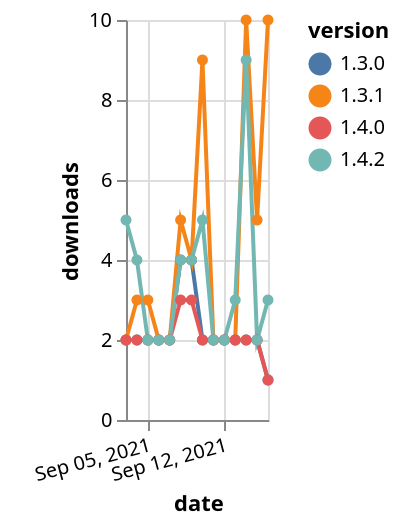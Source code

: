 {"$schema": "https://vega.github.io/schema/vega-lite/v5.json", "description": "A simple bar chart with embedded data.", "data": {"values": [{"date": "2021-09-03", "total": 3383, "delta": 2, "version": "1.3.0"}, {"date": "2021-09-04", "total": 3385, "delta": 2, "version": "1.3.0"}, {"date": "2021-09-05", "total": 3387, "delta": 2, "version": "1.3.0"}, {"date": "2021-09-06", "total": 3389, "delta": 2, "version": "1.3.0"}, {"date": "2021-09-07", "total": 3391, "delta": 2, "version": "1.3.0"}, {"date": "2021-09-08", "total": 3395, "delta": 4, "version": "1.3.0"}, {"date": "2021-09-09", "total": 3399, "delta": 4, "version": "1.3.0"}, {"date": "2021-09-10", "total": 3401, "delta": 2, "version": "1.3.0"}, {"date": "2021-09-11", "total": 3403, "delta": 2, "version": "1.3.0"}, {"date": "2021-09-12", "total": 3405, "delta": 2, "version": "1.3.0"}, {"date": "2021-09-13", "total": 3407, "delta": 2, "version": "1.3.0"}, {"date": "2021-09-14", "total": 3409, "delta": 2, "version": "1.3.0"}, {"date": "2021-09-15", "total": 3411, "delta": 2, "version": "1.3.0"}, {"date": "2021-09-16", "total": 3412, "delta": 1, "version": "1.3.0"}, {"date": "2021-09-03", "total": 3757, "delta": 2, "version": "1.3.1"}, {"date": "2021-09-04", "total": 3760, "delta": 3, "version": "1.3.1"}, {"date": "2021-09-05", "total": 3763, "delta": 3, "version": "1.3.1"}, {"date": "2021-09-06", "total": 3765, "delta": 2, "version": "1.3.1"}, {"date": "2021-09-07", "total": 3767, "delta": 2, "version": "1.3.1"}, {"date": "2021-09-08", "total": 3772, "delta": 5, "version": "1.3.1"}, {"date": "2021-09-09", "total": 3776, "delta": 4, "version": "1.3.1"}, {"date": "2021-09-10", "total": 3785, "delta": 9, "version": "1.3.1"}, {"date": "2021-09-11", "total": 3787, "delta": 2, "version": "1.3.1"}, {"date": "2021-09-12", "total": 3789, "delta": 2, "version": "1.3.1"}, {"date": "2021-09-13", "total": 3791, "delta": 2, "version": "1.3.1"}, {"date": "2021-09-14", "total": 3801, "delta": 10, "version": "1.3.1"}, {"date": "2021-09-15", "total": 3806, "delta": 5, "version": "1.3.1"}, {"date": "2021-09-16", "total": 3816, "delta": 10, "version": "1.3.1"}, {"date": "2021-09-03", "total": 1013, "delta": 2, "version": "1.4.0"}, {"date": "2021-09-04", "total": 1015, "delta": 2, "version": "1.4.0"}, {"date": "2021-09-05", "total": 1017, "delta": 2, "version": "1.4.0"}, {"date": "2021-09-06", "total": 1019, "delta": 2, "version": "1.4.0"}, {"date": "2021-09-07", "total": 1021, "delta": 2, "version": "1.4.0"}, {"date": "2021-09-08", "total": 1024, "delta": 3, "version": "1.4.0"}, {"date": "2021-09-09", "total": 1027, "delta": 3, "version": "1.4.0"}, {"date": "2021-09-10", "total": 1029, "delta": 2, "version": "1.4.0"}, {"date": "2021-09-11", "total": 1031, "delta": 2, "version": "1.4.0"}, {"date": "2021-09-12", "total": 1033, "delta": 2, "version": "1.4.0"}, {"date": "2021-09-13", "total": 1035, "delta": 2, "version": "1.4.0"}, {"date": "2021-09-14", "total": 1037, "delta": 2, "version": "1.4.0"}, {"date": "2021-09-15", "total": 1039, "delta": 2, "version": "1.4.0"}, {"date": "2021-09-16", "total": 1040, "delta": 1, "version": "1.4.0"}, {"date": "2021-09-03", "total": 871, "delta": 5, "version": "1.4.2"}, {"date": "2021-09-04", "total": 875, "delta": 4, "version": "1.4.2"}, {"date": "2021-09-05", "total": 877, "delta": 2, "version": "1.4.2"}, {"date": "2021-09-06", "total": 879, "delta": 2, "version": "1.4.2"}, {"date": "2021-09-07", "total": 881, "delta": 2, "version": "1.4.2"}, {"date": "2021-09-08", "total": 885, "delta": 4, "version": "1.4.2"}, {"date": "2021-09-09", "total": 889, "delta": 4, "version": "1.4.2"}, {"date": "2021-09-10", "total": 894, "delta": 5, "version": "1.4.2"}, {"date": "2021-09-11", "total": 896, "delta": 2, "version": "1.4.2"}, {"date": "2021-09-12", "total": 898, "delta": 2, "version": "1.4.2"}, {"date": "2021-09-13", "total": 901, "delta": 3, "version": "1.4.2"}, {"date": "2021-09-14", "total": 910, "delta": 9, "version": "1.4.2"}, {"date": "2021-09-15", "total": 912, "delta": 2, "version": "1.4.2"}, {"date": "2021-09-16", "total": 915, "delta": 3, "version": "1.4.2"}]}, "width": "container", "mark": {"type": "line", "point": {"filled": true}}, "encoding": {"x": {"field": "date", "type": "temporal", "timeUnit": "yearmonthdate", "title": "date", "axis": {"labelAngle": -15}}, "y": {"field": "delta", "type": "quantitative", "title": "downloads"}, "color": {"field": "version", "type": "nominal"}, "tooltip": {"field": "delta"}}}